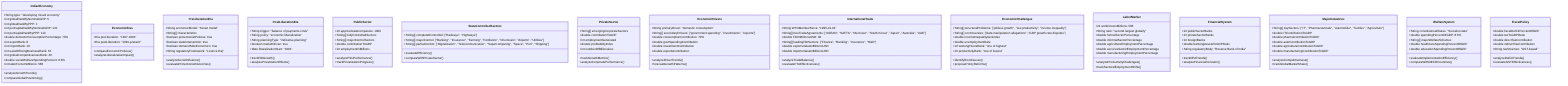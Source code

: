classDiagram
    class IndianEconomy {
        +String type: "developing mixed economy"
        +int globalRankByNominalGDP: 5
        +int globalRankByPPP: 3
        +int perCapitaRankByNominalGDP: 140
        +int perCapitaRankByPPP: 119
        +double domesticConsumptionPercentage: 70%
        +int exportRank: 8
        +int importRank: 10
        +int easeOfDoingBusinessRank: 63
        +int globalCompetitivenessRank: 40
        +double socialWelfareSpendingPercent: 8.6%
        +int laborForceInMillions: 586
        +analyzeGrowthTrends()
        +compareGlobalPositioning()
    }
    class EconomicEras {
        +Era preLiberation: "1947-1991"
        +Era postLiberation: "1991-present"
        +compareEconomicPolicies()
        +analyzeLiberalizationImpact()
    }
    class PreLiberationEra {
        +String economicModel: "Soviet model"
        +String[] characteristics
        +boolean protectionistPolicies: true
        +boolean stateIntervention: true
        +boolean demandSideEconomics: true
        +String regulatoryFramework: "Licence Raj"
        +analyzeSovietInfluence()
        +evaluateProtectionistOutcomes()
    }
    class PostLiberationEra {
        +String trigger: "balance of payments crisis"
        +String policy: "economic liberalization"
        +String planningType: "indicative planning"
        +boolean marketDriven: true
        +Date liberalizationStart: "1991"
        +trackFDIGrowth()
        +analyzePrivatizationEffects()
    }
    class PublicSector {
        +int approximateCompanies: 1900
        +String[] fullyControlledSectors
        +String[] majorControlSectors
        +double contributionToGDP
        +int employmentInMillions
        +analyzePSUPerformance()
        +trackPrivatizationProgress()
    }
    class StateControlledSectors {
        +String[] completelControlled: ["Railways", "Highways"]
        +String[] majorControl: ["Banking", "Insurance", "Farming", "Fertilizers", "Chemicals", "Airports", "Utilities"]
        +String[] partialControl: ["Digitalization", "Telecommunication", "Supercomputing", "Space", "Port", "Shipping"]
        +evaluateEfficiency()
        +compareWithPrivateSector()
    }
    class PrivateSector {
        +String[] emergingCorporateSectors
        +double contributionToGDP
        +int employmentGenerated
        +double profitabilityIndex
        +int numberOfBillionaires
        +trackGrowthMetrics()
        +analyzeCorporatePerformance()
    }
    class EconomicDrivers {
        +String primaryDriver: "domestic consumption"
        +String[] secondaryDrivers: ["government spending", "investments", "exports"]
        +double consumptionContribution: 70%
        +double govtSpendingContribution
        +double investmentContribution
        +double exportsContribution
        +analyzeDriverTrends()
        +forecastGrowthPatterns()
    }
    class InternationalTrade {
        +String WTOMemberSince: "1995-01-01"
        +String[] freeTradeAgreements: ["ASEAN", "SAFTA", "Mercosur", "South Korea", "Japan", "Australia", "UAE"]
        +double FDIInBillionsUSD: 82
        +String[] leadingFDISectors: ["Finance", "Banking", "Insurance", "R&D"]
        +double exportsValueInBillionsUSD
        +double importsValueInBillionsUSD
        +analyzeTradeBalance()
        +evaluateFTAEffectiveness()
    }
    class EconomicChallenges {
        +String[] structuralProblems: ["jobless growth", "low productivity", "income inequality"]
        +String[] controversies: ["data manipulation allegations", "GDP growth rate disputes"]
        +double incomeInequalityGiniIndex
        +double unemploymentRate
        +int workingHoursRank: "one of highest"
        +int productivityRank: "one of lowest"
        +identifyRootCauses()
        +proposePolicyReforms()
    }
    class LaborMarket {
        +int workforceInMillions: 586
        +String rank: "second largest globally"
        +double formalSectorPercentage
        +double informalSectorPercentage
        +double agricultureEmploymentPercentage
        +double servicesSectorEmploymentPercentage
        +double manufacturingEmploymentPercentage
        +analyzeProductivityChallenges()
        +trackSectoralEmploymentShifts()
    }
    class FinancialSystem {
        +int publicSectorBanks
        +int privateSectorBanks
        +int foreignBanks
        +double bankingAssetsToGDPRatio
        +String regulatoryBody: "Reserve Bank of India"
        +trackNPATrends()
        +analyzeFinancialInclusion()
    }
    class MajorIndustries {
        +String[] keySectors: ["IT", "Pharmaceuticals", "Automobile", "Textiles", "Agriculture"]
        +double ITContributionToGDP
        +double pharmaContributionToGDP
        +double autoContributionToGDP
        +double agricultureContributionToGDP
        +double manufacturingContributionToGDP
        +analyzeCompetitiveness()
        +trackGlobalMarketShare()
    }
    class WelfareSystem {
        +String constitutionalStatus: "Socialist state"
        +double spendingPercentOfGDP: 8.6%
        +String[] majorWelfareSchemes
        +double healthcareSpendingPercentOfGDP
        +double educationSpendingPercentOfGDP
        +evaluateImplementationEfficiency()
        +compareWithOECDCountries()
    }
    class FiscalPolicy {
        +double fiscalDeficitPercentOfGDP
        +double taxToGDPRatio
        +double directTaxContribution
        +double indirectTaxContribution
        +String taxStructure: "GST-based"
        +analyzeDeficitTrends()
        +evaluateGSTEffectiveness()
    }